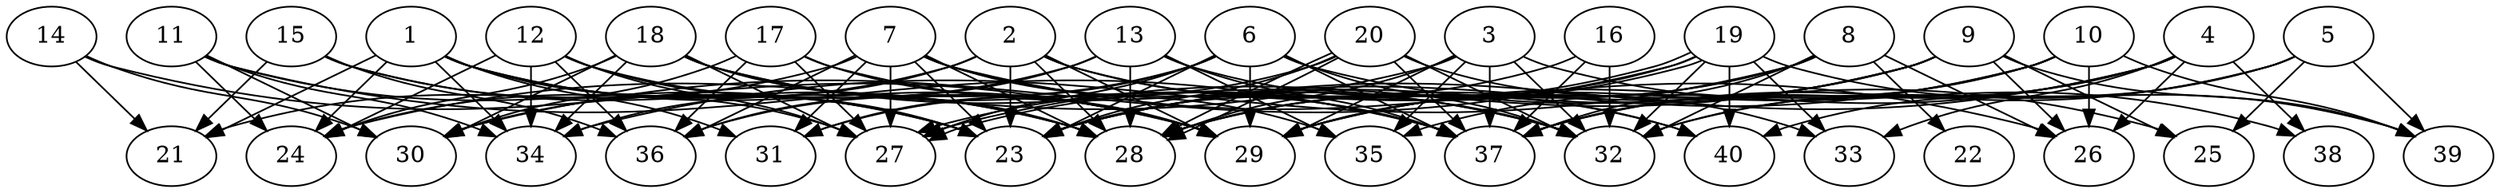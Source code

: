 // DAG automatically generated by daggen at Thu Oct  3 14:06:50 2019
// ./daggen --dot -n 40 --ccr 0.4 --fat 0.9 --regular 0.7 --density 0.6 --mindata 5242880 --maxdata 52428800 
digraph G {
  1 [size="40634880", alpha="0.08", expect_size="16253952"] 
  1 -> 21 [size ="16253952"]
  1 -> 23 [size ="16253952"]
  1 -> 24 [size ="16253952"]
  1 -> 27 [size ="16253952"]
  1 -> 28 [size ="16253952"]
  1 -> 29 [size ="16253952"]
  1 -> 31 [size ="16253952"]
  1 -> 34 [size ="16253952"]
  2 [size="39754240", alpha="0.07", expect_size="15901696"] 
  2 -> 23 [size ="15901696"]
  2 -> 24 [size ="15901696"]
  2 -> 28 [size ="15901696"]
  2 -> 29 [size ="15901696"]
  2 -> 32 [size ="15901696"]
  2 -> 34 [size ="15901696"]
  2 -> 40 [size ="15901696"]
  3 [size="37649920", alpha="0.12", expect_size="15059968"] 
  3 -> 24 [size ="15059968"]
  3 -> 28 [size ="15059968"]
  3 -> 29 [size ="15059968"]
  3 -> 32 [size ="15059968"]
  3 -> 35 [size ="15059968"]
  3 -> 37 [size ="15059968"]
  3 -> 38 [size ="15059968"]
  4 [size="130731520", alpha="0.12", expect_size="52292608"] 
  4 -> 23 [size ="52292608"]
  4 -> 26 [size ="52292608"]
  4 -> 29 [size ="52292608"]
  4 -> 32 [size ="52292608"]
  4 -> 33 [size ="52292608"]
  4 -> 37 [size ="52292608"]
  4 -> 38 [size ="52292608"]
  5 [size="105152000", alpha="0.17", expect_size="42060800"] 
  5 -> 25 [size ="42060800"]
  5 -> 32 [size ="42060800"]
  5 -> 37 [size ="42060800"]
  5 -> 39 [size ="42060800"]
  5 -> 40 [size ="42060800"]
  6 [size="49999360", alpha="0.10", expect_size="19999744"] 
  6 -> 23 [size ="19999744"]
  6 -> 25 [size ="19999744"]
  6 -> 27 [size ="19999744"]
  6 -> 29 [size ="19999744"]
  6 -> 31 [size ="19999744"]
  6 -> 32 [size ="19999744"]
  6 -> 36 [size ="19999744"]
  6 -> 37 [size ="19999744"]
  7 [size="41635840", alpha="0.12", expect_size="16654336"] 
  7 -> 21 [size ="16654336"]
  7 -> 23 [size ="16654336"]
  7 -> 26 [size ="16654336"]
  7 -> 27 [size ="16654336"]
  7 -> 28 [size ="16654336"]
  7 -> 31 [size ="16654336"]
  7 -> 35 [size ="16654336"]
  7 -> 36 [size ="16654336"]
  7 -> 37 [size ="16654336"]
  8 [size="78671360", alpha="0.16", expect_size="31468544"] 
  8 -> 22 [size ="31468544"]
  8 -> 26 [size ="31468544"]
  8 -> 28 [size ="31468544"]
  8 -> 29 [size ="31468544"]
  8 -> 32 [size ="31468544"]
  8 -> 34 [size ="31468544"]
  8 -> 37 [size ="31468544"]
  9 [size="72414720", alpha="0.20", expect_size="28965888"] 
  9 -> 23 [size ="28965888"]
  9 -> 25 [size ="28965888"]
  9 -> 26 [size ="28965888"]
  9 -> 27 [size ="28965888"]
  9 -> 28 [size ="28965888"]
  9 -> 29 [size ="28965888"]
  9 -> 39 [size ="28965888"]
  10 [size="128686080", alpha="0.02", expect_size="51474432"] 
  10 -> 23 [size ="51474432"]
  10 -> 26 [size ="51474432"]
  10 -> 29 [size ="51474432"]
  10 -> 35 [size ="51474432"]
  10 -> 37 [size ="51474432"]
  10 -> 39 [size ="51474432"]
  11 [size="125166080", alpha="0.12", expect_size="50066432"] 
  11 -> 23 [size ="50066432"]
  11 -> 24 [size ="50066432"]
  11 -> 30 [size ="50066432"]
  11 -> 34 [size ="50066432"]
  11 -> 37 [size ="50066432"]
  12 [size="53760000", alpha="0.02", expect_size="21504000"] 
  12 -> 23 [size ="21504000"]
  12 -> 24 [size ="21504000"]
  12 -> 27 [size ="21504000"]
  12 -> 29 [size ="21504000"]
  12 -> 34 [size ="21504000"]
  12 -> 36 [size ="21504000"]
  13 [size="96463360", alpha="0.03", expect_size="38585344"] 
  13 -> 28 [size ="38585344"]
  13 -> 30 [size ="38585344"]
  13 -> 35 [size ="38585344"]
  13 -> 36 [size ="38585344"]
  13 -> 37 [size ="38585344"]
  13 -> 40 [size ="38585344"]
  14 [size="48325120", alpha="0.01", expect_size="19330048"] 
  14 -> 21 [size ="19330048"]
  14 -> 29 [size ="19330048"]
  14 -> 30 [size ="19330048"]
  15 [size="116446720", alpha="0.08", expect_size="46578688"] 
  15 -> 21 [size ="46578688"]
  15 -> 23 [size ="46578688"]
  15 -> 28 [size ="46578688"]
  15 -> 36 [size ="46578688"]
  16 [size="96424960", alpha="0.12", expect_size="38569984"] 
  16 -> 23 [size ="38569984"]
  16 -> 32 [size ="38569984"]
  16 -> 37 [size ="38569984"]
  17 [size="36047360", alpha="0.18", expect_size="14418944"] 
  17 -> 27 [size ="14418944"]
  17 -> 29 [size ="14418944"]
  17 -> 30 [size ="14418944"]
  17 -> 32 [size ="14418944"]
  17 -> 36 [size ="14418944"]
  18 [size="106112000", alpha="0.10", expect_size="42444800"] 
  18 -> 24 [size ="42444800"]
  18 -> 27 [size ="42444800"]
  18 -> 28 [size ="42444800"]
  18 -> 30 [size ="42444800"]
  18 -> 32 [size ="42444800"]
  18 -> 34 [size ="42444800"]
  18 -> 37 [size ="42444800"]
  19 [size="84910080", alpha="0.00", expect_size="33964032"] 
  19 -> 27 [size ="33964032"]
  19 -> 27 [size ="33964032"]
  19 -> 28 [size ="33964032"]
  19 -> 30 [size ="33964032"]
  19 -> 32 [size ="33964032"]
  19 -> 33 [size ="33964032"]
  19 -> 39 [size ="33964032"]
  19 -> 40 [size ="33964032"]
  20 [size="84728320", alpha="0.07", expect_size="33891328"] 
  20 -> 23 [size ="33891328"]
  20 -> 28 [size ="33891328"]
  20 -> 28 [size ="33891328"]
  20 -> 31 [size ="33891328"]
  20 -> 32 [size ="33891328"]
  20 -> 33 [size ="33891328"]
  20 -> 37 [size ="33891328"]
  21 [size="97167360", alpha="0.19", expect_size="38866944"] 
  22 [size="48353280", alpha="0.16", expect_size="19341312"] 
  23 [size="59988480", alpha="0.16", expect_size="23995392"] 
  24 [size="75471360", alpha="0.17", expect_size="30188544"] 
  25 [size="80665600", alpha="0.13", expect_size="32266240"] 
  26 [size="127400960", alpha="0.16", expect_size="50960384"] 
  27 [size="78848000", alpha="0.03", expect_size="31539200"] 
  28 [size="66698240", alpha="0.01", expect_size="26679296"] 
  29 [size="128350720", alpha="0.10", expect_size="51340288"] 
  30 [size="128424960", alpha="0.18", expect_size="51369984"] 
  31 [size="53568000", alpha="0.05", expect_size="21427200"] 
  32 [size="49277440", alpha="0.19", expect_size="19710976"] 
  33 [size="24235520", alpha="0.07", expect_size="9694208"] 
  34 [size="120952320", alpha="0.01", expect_size="48380928"] 
  35 [size="103157760", alpha="0.12", expect_size="41263104"] 
  36 [size="62899200", alpha="0.18", expect_size="25159680"] 
  37 [size="37071360", alpha="0.08", expect_size="14828544"] 
  38 [size="54200320", alpha="0.13", expect_size="21680128"] 
  39 [size="61893120", alpha="0.11", expect_size="24757248"] 
  40 [size="119454720", alpha="0.00", expect_size="47781888"] 
}
